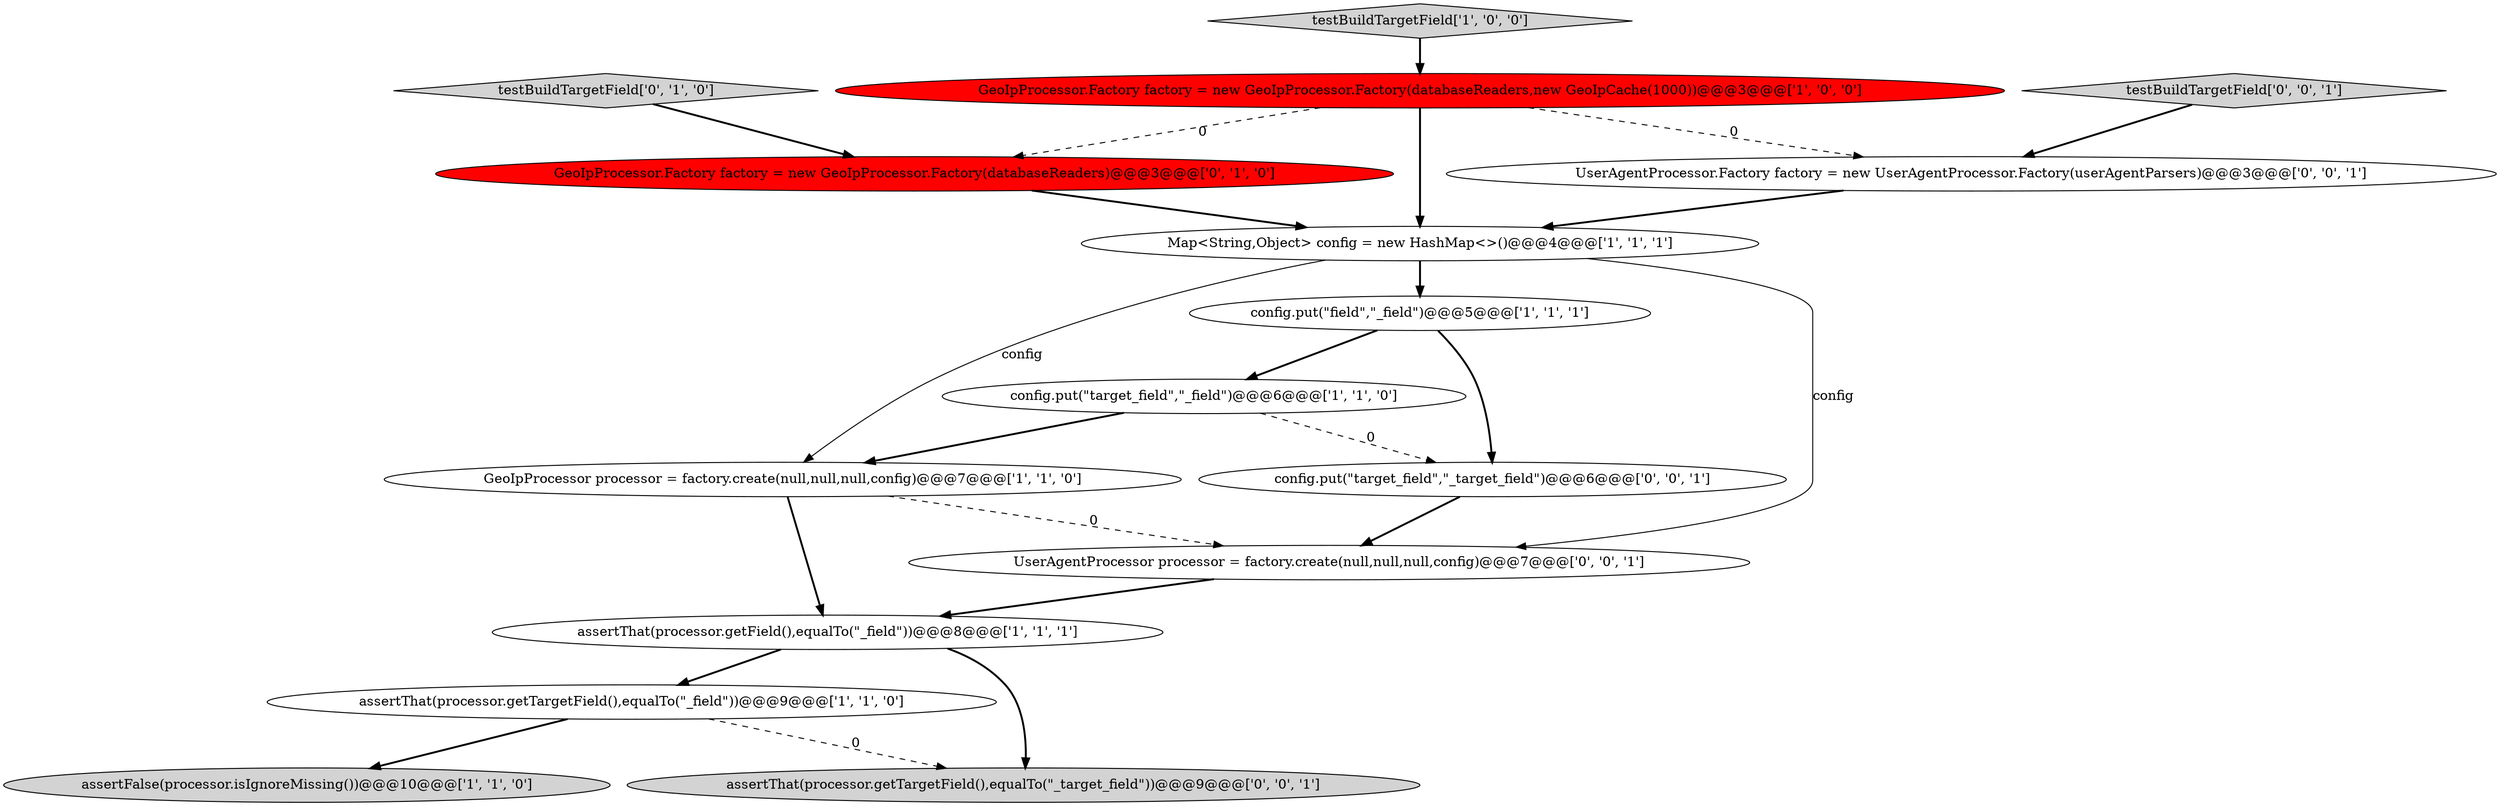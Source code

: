 digraph {
12 [style = filled, label = "UserAgentProcessor.Factory factory = new UserAgentProcessor.Factory(userAgentParsers)@@@3@@@['0', '0', '1']", fillcolor = white, shape = ellipse image = "AAA0AAABBB3BBB"];
5 [style = filled, label = "config.put(\"target_field\",\"_field\")@@@6@@@['1', '1', '0']", fillcolor = white, shape = ellipse image = "AAA0AAABBB1BBB"];
10 [style = filled, label = "testBuildTargetField['0', '1', '0']", fillcolor = lightgray, shape = diamond image = "AAA0AAABBB2BBB"];
15 [style = filled, label = "config.put(\"target_field\",\"_target_field\")@@@6@@@['0', '0', '1']", fillcolor = white, shape = ellipse image = "AAA0AAABBB3BBB"];
7 [style = filled, label = "assertThat(processor.getTargetField(),equalTo(\"_field\"))@@@9@@@['1', '1', '0']", fillcolor = white, shape = ellipse image = "AAA0AAABBB1BBB"];
9 [style = filled, label = "GeoIpProcessor.Factory factory = new GeoIpProcessor.Factory(databaseReaders)@@@3@@@['0', '1', '0']", fillcolor = red, shape = ellipse image = "AAA1AAABBB2BBB"];
13 [style = filled, label = "testBuildTargetField['0', '0', '1']", fillcolor = lightgray, shape = diamond image = "AAA0AAABBB3BBB"];
14 [style = filled, label = "assertThat(processor.getTargetField(),equalTo(\"_target_field\"))@@@9@@@['0', '0', '1']", fillcolor = lightgray, shape = ellipse image = "AAA0AAABBB3BBB"];
3 [style = filled, label = "config.put(\"field\",\"_field\")@@@5@@@['1', '1', '1']", fillcolor = white, shape = ellipse image = "AAA0AAABBB1BBB"];
6 [style = filled, label = "assertThat(processor.getField(),equalTo(\"_field\"))@@@8@@@['1', '1', '1']", fillcolor = white, shape = ellipse image = "AAA0AAABBB1BBB"];
1 [style = filled, label = "Map<String,Object> config = new HashMap<>()@@@4@@@['1', '1', '1']", fillcolor = white, shape = ellipse image = "AAA0AAABBB1BBB"];
8 [style = filled, label = "GeoIpProcessor processor = factory.create(null,null,null,config)@@@7@@@['1', '1', '0']", fillcolor = white, shape = ellipse image = "AAA0AAABBB1BBB"];
11 [style = filled, label = "UserAgentProcessor processor = factory.create(null,null,null,config)@@@7@@@['0', '0', '1']", fillcolor = white, shape = ellipse image = "AAA0AAABBB3BBB"];
0 [style = filled, label = "assertFalse(processor.isIgnoreMissing())@@@10@@@['1', '1', '0']", fillcolor = lightgray, shape = ellipse image = "AAA0AAABBB1BBB"];
2 [style = filled, label = "testBuildTargetField['1', '0', '0']", fillcolor = lightgray, shape = diamond image = "AAA0AAABBB1BBB"];
4 [style = filled, label = "GeoIpProcessor.Factory factory = new GeoIpProcessor.Factory(databaseReaders,new GeoIpCache(1000))@@@3@@@['1', '0', '0']", fillcolor = red, shape = ellipse image = "AAA1AAABBB1BBB"];
1->11 [style = solid, label="config"];
5->8 [style = bold, label=""];
7->14 [style = dashed, label="0"];
11->6 [style = bold, label=""];
1->3 [style = bold, label=""];
8->6 [style = bold, label=""];
7->0 [style = bold, label=""];
3->15 [style = bold, label=""];
12->1 [style = bold, label=""];
2->4 [style = bold, label=""];
4->12 [style = dashed, label="0"];
6->14 [style = bold, label=""];
4->9 [style = dashed, label="0"];
3->5 [style = bold, label=""];
13->12 [style = bold, label=""];
15->11 [style = bold, label=""];
4->1 [style = bold, label=""];
10->9 [style = bold, label=""];
1->8 [style = solid, label="config"];
8->11 [style = dashed, label="0"];
6->7 [style = bold, label=""];
9->1 [style = bold, label=""];
5->15 [style = dashed, label="0"];
}
